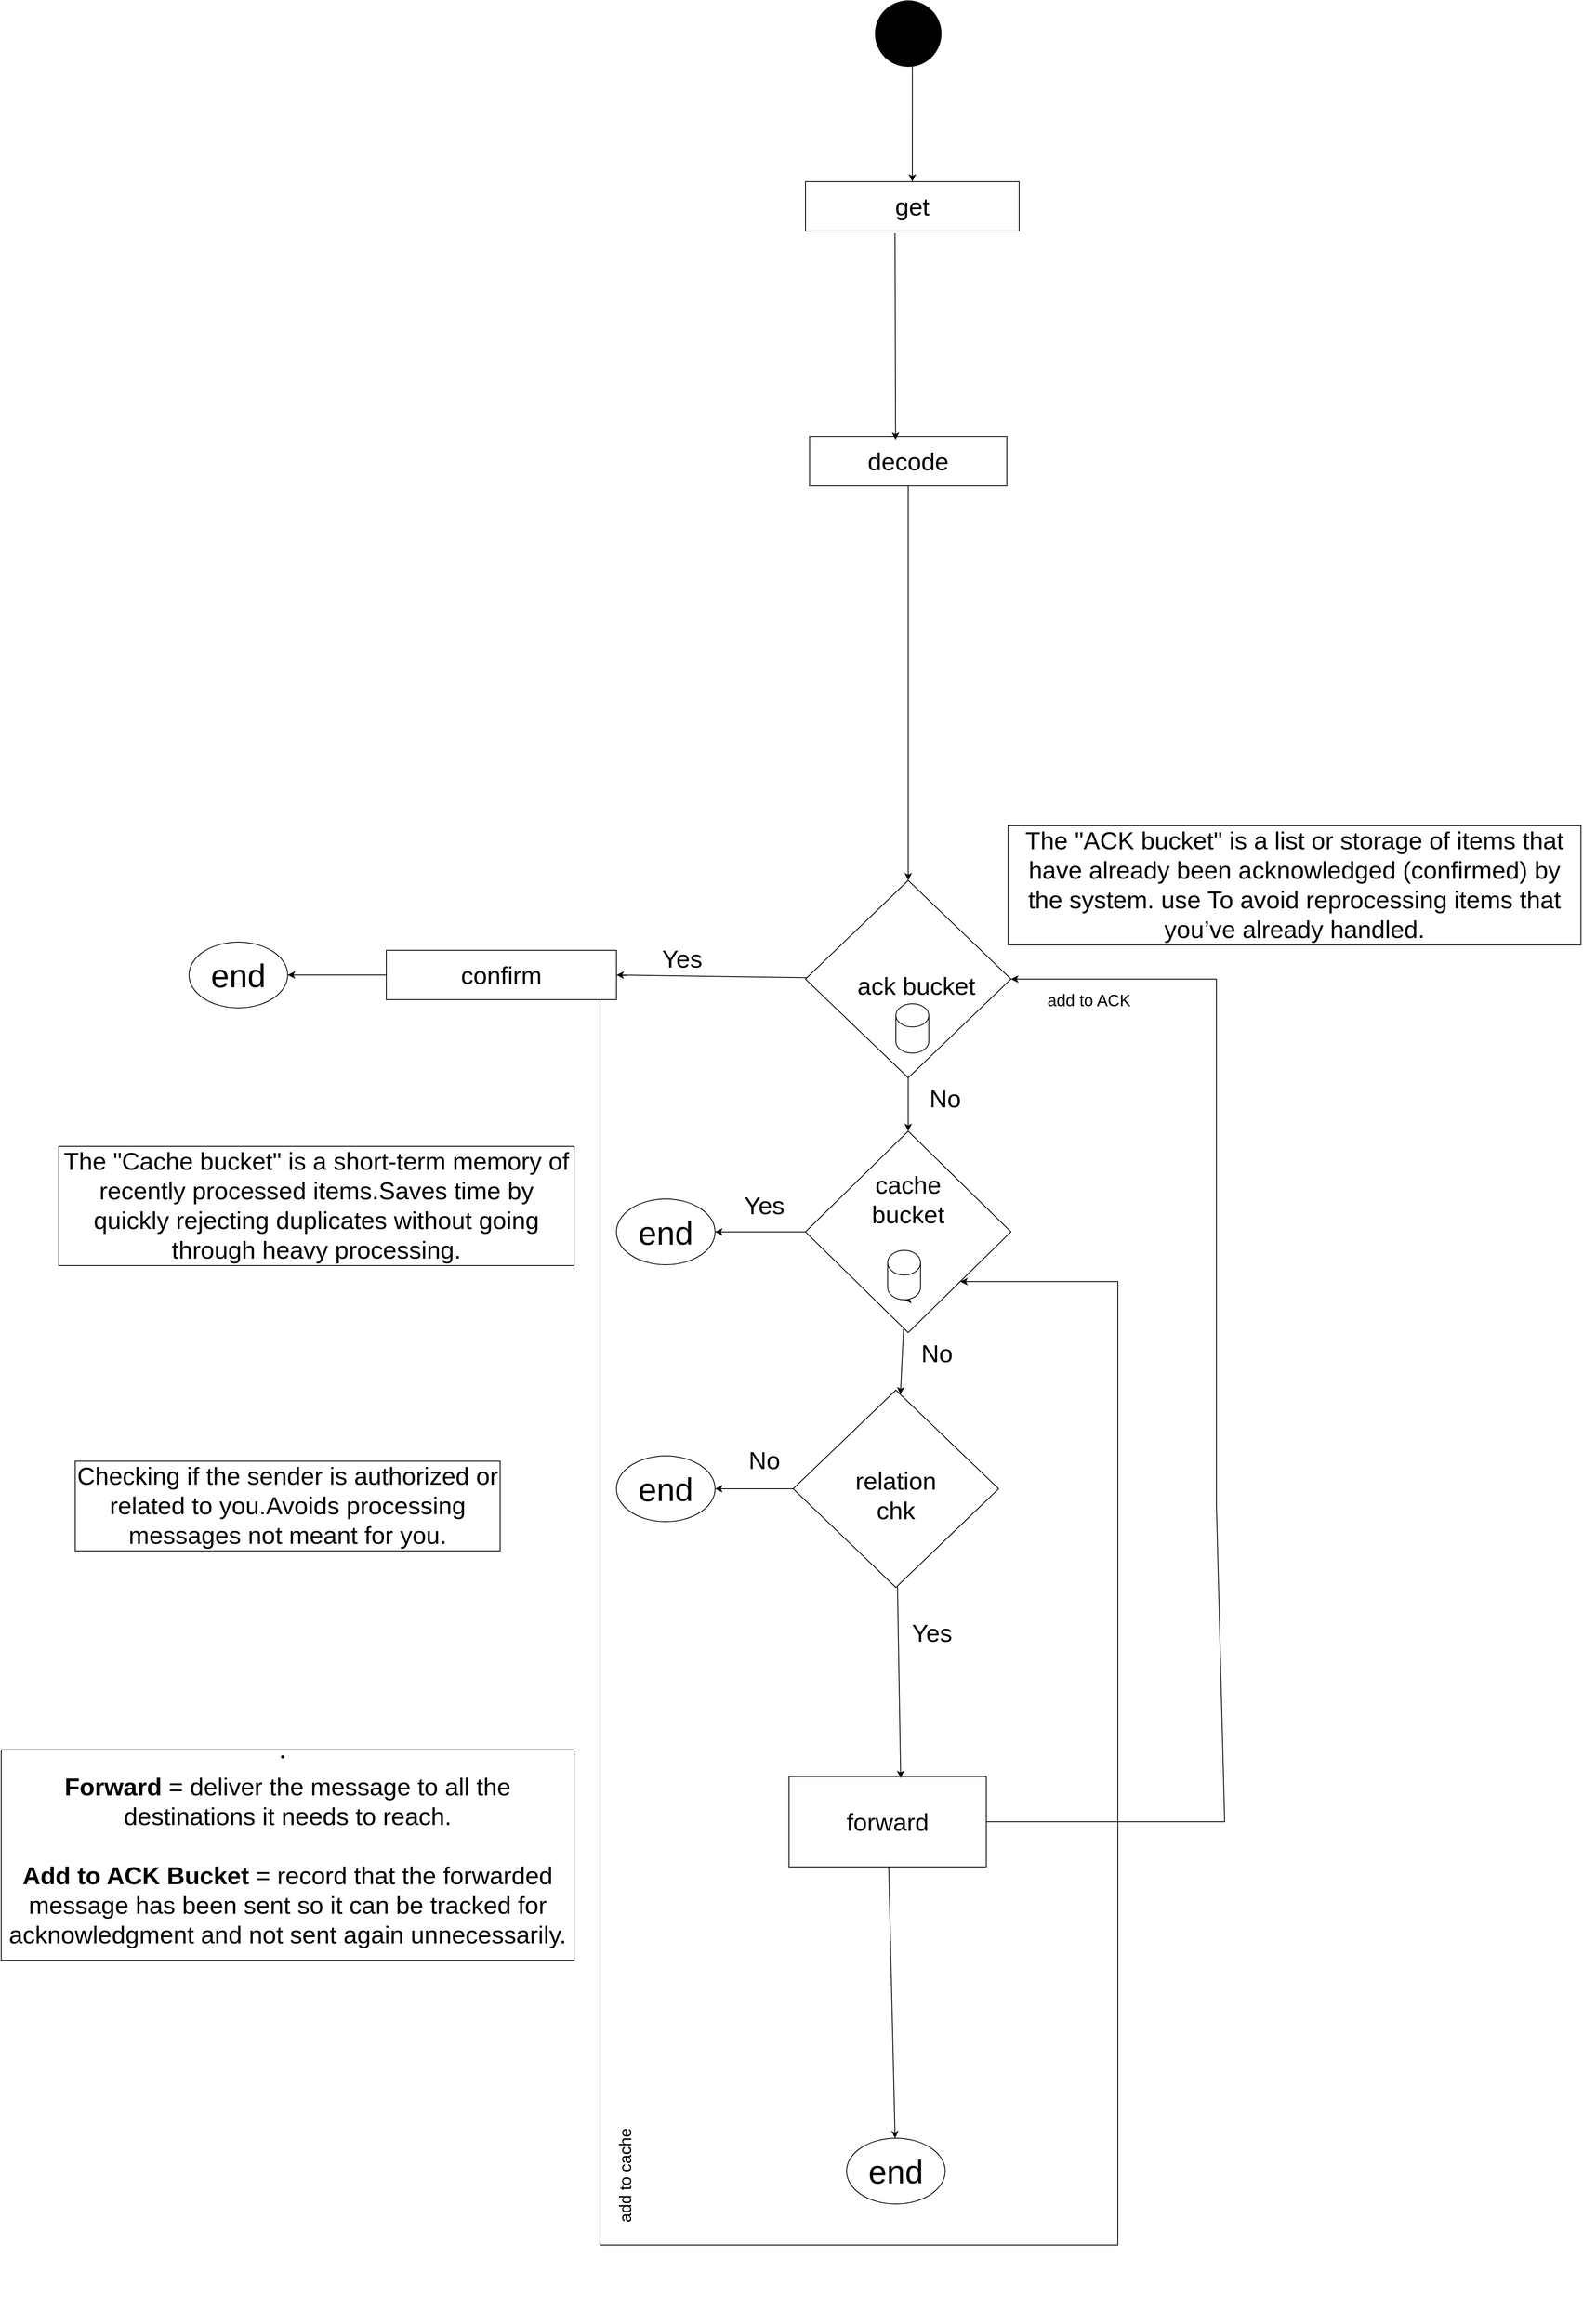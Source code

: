 <mxfile version="26.1.3">
  <diagram id="C5RBs43oDa-KdzZeNtuy" name="Page-1">
    <mxGraphModel dx="2442" dy="1946" grid="1" gridSize="10" guides="1" tooltips="1" connect="1" arrows="1" fold="1" page="1" pageScale="1" pageWidth="827" pageHeight="1169" math="0" shadow="0">
      <root>
        <mxCell id="WIyWlLk6GJQsqaUBKTNV-0" />
        <mxCell id="WIyWlLk6GJQsqaUBKTNV-1" parent="WIyWlLk6GJQsqaUBKTNV-0" />
        <mxCell id="deosc8CdUkbicf_GpzMJ-1" value="&lt;font style=&quot;font-size: 30px;&quot;&gt;decode&lt;/font&gt;" style="rounded=0;whiteSpace=wrap;html=1;" vertex="1" parent="WIyWlLk6GJQsqaUBKTNV-1">
          <mxGeometry x="235" y="-150" width="240" height="60" as="geometry" />
        </mxCell>
        <mxCell id="deosc8CdUkbicf_GpzMJ-2" value="&lt;font style=&quot;font-size: 30px;&quot;&gt;get&lt;/font&gt;" style="rounded=0;whiteSpace=wrap;html=1;" vertex="1" parent="WIyWlLk6GJQsqaUBKTNV-1">
          <mxGeometry x="230" y="-460" width="260" height="60" as="geometry" />
        </mxCell>
        <mxCell id="deosc8CdUkbicf_GpzMJ-43" value="" style="edgeStyle=orthogonalEdgeStyle;rounded=0;orthogonalLoop=1;jettySize=auto;html=1;" edge="1" parent="WIyWlLk6GJQsqaUBKTNV-1" source="deosc8CdUkbicf_GpzMJ-3" target="deosc8CdUkbicf_GpzMJ-41">
          <mxGeometry relative="1" as="geometry">
            <mxPoint x="250" y="1110" as="targetPoint" />
          </mxGeometry>
        </mxCell>
        <mxCell id="deosc8CdUkbicf_GpzMJ-3" value="" style="rhombus;whiteSpace=wrap;html=1;" vertex="1" parent="WIyWlLk6GJQsqaUBKTNV-1">
          <mxGeometry x="215" y="1010" width="250" height="240" as="geometry" />
        </mxCell>
        <mxCell id="deosc8CdUkbicf_GpzMJ-42" value="" style="edgeStyle=orthogonalEdgeStyle;rounded=0;orthogonalLoop=1;jettySize=auto;html=1;" edge="1" parent="WIyWlLk6GJQsqaUBKTNV-1" source="deosc8CdUkbicf_GpzMJ-4" target="deosc8CdUkbicf_GpzMJ-40">
          <mxGeometry relative="1" as="geometry" />
        </mxCell>
        <mxCell id="deosc8CdUkbicf_GpzMJ-4" value="" style="rhombus;whiteSpace=wrap;html=1;" vertex="1" parent="WIyWlLk6GJQsqaUBKTNV-1">
          <mxGeometry x="230" y="695" width="250" height="245" as="geometry" />
        </mxCell>
        <mxCell id="deosc8CdUkbicf_GpzMJ-5" value="" style="rhombus;whiteSpace=wrap;html=1;" vertex="1" parent="WIyWlLk6GJQsqaUBKTNV-1">
          <mxGeometry x="230" y="390" width="250" height="240" as="geometry" />
        </mxCell>
        <mxCell id="deosc8CdUkbicf_GpzMJ-9" value="&lt;font style=&quot;font-size: 30px;&quot;&gt;forward&lt;/font&gt;" style="rounded=0;whiteSpace=wrap;html=1;" vertex="1" parent="WIyWlLk6GJQsqaUBKTNV-1">
          <mxGeometry x="210" y="1480" width="240" height="110" as="geometry" />
        </mxCell>
        <mxCell id="deosc8CdUkbicf_GpzMJ-18" value="" style="endArrow=classic;html=1;rounded=0;entryX=0.5;entryY=0;entryDx=0;entryDy=0;exitX=0.563;exitY=0.625;exitDx=0;exitDy=0;exitPerimeter=0;" edge="1" parent="WIyWlLk6GJQsqaUBKTNV-1" source="deosc8CdUkbicf_GpzMJ-105" target="deosc8CdUkbicf_GpzMJ-2">
          <mxGeometry width="50" height="50" relative="1" as="geometry">
            <mxPoint x="360" as="sourcePoint" />
            <mxPoint x="320" y="120" as="targetPoint" />
          </mxGeometry>
        </mxCell>
        <mxCell id="deosc8CdUkbicf_GpzMJ-19" value="" style="endArrow=classic;html=1;rounded=0;exitX=0.419;exitY=1.044;exitDx=0;exitDy=0;exitPerimeter=0;entryX=0.436;entryY=0.067;entryDx=0;entryDy=0;entryPerimeter=0;" edge="1" parent="WIyWlLk6GJQsqaUBKTNV-1" source="deosc8CdUkbicf_GpzMJ-2" target="deosc8CdUkbicf_GpzMJ-1">
          <mxGeometry width="50" height="50" relative="1" as="geometry">
            <mxPoint x="290" y="380" as="sourcePoint" />
            <mxPoint x="340" y="330" as="targetPoint" />
          </mxGeometry>
        </mxCell>
        <mxCell id="deosc8CdUkbicf_GpzMJ-22" value="" style="endArrow=classic;html=1;rounded=0;entryX=0.5;entryY=0;entryDx=0;entryDy=0;" edge="1" parent="WIyWlLk6GJQsqaUBKTNV-1" source="deosc8CdUkbicf_GpzMJ-5" target="deosc8CdUkbicf_GpzMJ-4">
          <mxGeometry width="50" height="50" relative="1" as="geometry">
            <mxPoint x="340" y="860" as="sourcePoint" />
            <mxPoint x="350" y="820" as="targetPoint" />
          </mxGeometry>
        </mxCell>
        <mxCell id="deosc8CdUkbicf_GpzMJ-23" value="" style="endArrow=classic;html=1;rounded=0;" edge="1" parent="WIyWlLk6GJQsqaUBKTNV-1" source="deosc8CdUkbicf_GpzMJ-4" target="deosc8CdUkbicf_GpzMJ-3">
          <mxGeometry width="50" height="50" relative="1" as="geometry">
            <mxPoint x="300" y="1040" as="sourcePoint" />
            <mxPoint x="350" y="990" as="targetPoint" />
          </mxGeometry>
        </mxCell>
        <mxCell id="deosc8CdUkbicf_GpzMJ-26" value="" style="endArrow=classic;html=1;rounded=0;" edge="1" parent="WIyWlLk6GJQsqaUBKTNV-1" source="deosc8CdUkbicf_GpzMJ-9" target="deosc8CdUkbicf_GpzMJ-14">
          <mxGeometry width="50" height="50" relative="1" as="geometry">
            <mxPoint x="340" y="1800" as="sourcePoint" />
            <mxPoint x="350" y="1410" as="targetPoint" />
          </mxGeometry>
        </mxCell>
        <mxCell id="deosc8CdUkbicf_GpzMJ-28" value="&lt;font style=&quot;font-size: 30px;&quot;&gt;ack bucket&lt;/font&gt;&lt;div&gt;&lt;font style=&quot;font-size: 20px;&quot;&gt;&lt;br&gt;&lt;/font&gt;&lt;/div&gt;" style="text;html=1;align=center;verticalAlign=middle;whiteSpace=wrap;rounded=0;" vertex="1" parent="WIyWlLk6GJQsqaUBKTNV-1">
          <mxGeometry x="290" y="485" width="150" height="90" as="geometry" />
        </mxCell>
        <mxCell id="deosc8CdUkbicf_GpzMJ-30" value="" style="shape=cylinder3;whiteSpace=wrap;html=1;boundedLbl=1;backgroundOutline=1;size=14.143;" vertex="1" parent="WIyWlLk6GJQsqaUBKTNV-1">
          <mxGeometry x="340" y="540" width="40" height="60" as="geometry" />
        </mxCell>
        <mxCell id="deosc8CdUkbicf_GpzMJ-31" value="&lt;font style=&quot;font-size: 30px;&quot;&gt;cache bucket&lt;/font&gt;&lt;div&gt;&lt;font style=&quot;font-size: 20px;&quot;&gt;&lt;br&gt;&lt;/font&gt;&lt;/div&gt;" style="text;html=1;align=center;verticalAlign=middle;whiteSpace=wrap;rounded=0;" vertex="1" parent="WIyWlLk6GJQsqaUBKTNV-1">
          <mxGeometry x="280" y="700" width="150" height="180" as="geometry" />
        </mxCell>
        <mxCell id="deosc8CdUkbicf_GpzMJ-32" value="&lt;font style=&quot;font-size: 30px;&quot;&gt;relation chk&lt;/font&gt;" style="text;html=1;align=center;verticalAlign=middle;whiteSpace=wrap;rounded=0;" vertex="1" parent="WIyWlLk6GJQsqaUBKTNV-1">
          <mxGeometry x="285" y="1100" width="110" height="75" as="geometry" />
        </mxCell>
        <mxCell id="deosc8CdUkbicf_GpzMJ-40" value="&lt;font style=&quot;font-size: 40px;&quot;&gt;end&lt;/font&gt;" style="ellipse;whiteSpace=wrap;html=1;" vertex="1" parent="WIyWlLk6GJQsqaUBKTNV-1">
          <mxGeometry y="777.5" width="120" height="80" as="geometry" />
        </mxCell>
        <mxCell id="deosc8CdUkbicf_GpzMJ-41" value="&lt;font style=&quot;font-size: 40px;&quot;&gt;end&lt;/font&gt;" style="ellipse;whiteSpace=wrap;html=1;" vertex="1" parent="WIyWlLk6GJQsqaUBKTNV-1">
          <mxGeometry y="1090" width="120" height="80" as="geometry" />
        </mxCell>
        <mxCell id="deosc8CdUkbicf_GpzMJ-47" value="" style="edgeStyle=orthogonalEdgeStyle;rounded=0;orthogonalLoop=1;jettySize=auto;html=1;" edge="1" parent="WIyWlLk6GJQsqaUBKTNV-1" source="deosc8CdUkbicf_GpzMJ-44" target="deosc8CdUkbicf_GpzMJ-46">
          <mxGeometry relative="1" as="geometry" />
        </mxCell>
        <mxCell id="deosc8CdUkbicf_GpzMJ-48" style="edgeStyle=orthogonalEdgeStyle;rounded=0;orthogonalLoop=1;jettySize=auto;html=1;" edge="1" parent="WIyWlLk6GJQsqaUBKTNV-1" source="deosc8CdUkbicf_GpzMJ-44" target="deosc8CdUkbicf_GpzMJ-4">
          <mxGeometry relative="1" as="geometry">
            <mxPoint x="509.98" y="550" as="targetPoint" />
            <mxPoint x="140.004" y="490" as="sourcePoint" />
            <Array as="points">
              <mxPoint x="-20" y="520" />
              <mxPoint x="-20" y="2050" />
              <mxPoint x="610" y="2050" />
              <mxPoint x="610" y="878" />
            </Array>
          </mxGeometry>
        </mxCell>
        <mxCell id="deosc8CdUkbicf_GpzMJ-44" value="&lt;font style=&quot;font-size: 30px;&quot;&gt;confirm&lt;/font&gt;" style="whiteSpace=wrap;html=1;" vertex="1" parent="WIyWlLk6GJQsqaUBKTNV-1">
          <mxGeometry x="-280" y="475" width="280" height="60" as="geometry" />
        </mxCell>
        <mxCell id="deosc8CdUkbicf_GpzMJ-46" value="&lt;font style=&quot;font-size: 40px;&quot;&gt;end&lt;/font&gt;" style="ellipse;whiteSpace=wrap;html=1;" vertex="1" parent="WIyWlLk6GJQsqaUBKTNV-1">
          <mxGeometry x="-520" y="465" width="120" height="80" as="geometry" />
        </mxCell>
        <mxCell id="deosc8CdUkbicf_GpzMJ-54" value="&lt;font style=&quot;font-size: 20px;&quot;&gt;add to cache&lt;/font&gt;" style="text;html=1;align=center;verticalAlign=middle;whiteSpace=wrap;rounded=0;rotation=270;" vertex="1" parent="WIyWlLk6GJQsqaUBKTNV-1">
          <mxGeometry x="-170" y="1950" width="360" height="30" as="geometry" />
        </mxCell>
        <mxCell id="deosc8CdUkbicf_GpzMJ-14" value="&lt;font style=&quot;font-size: 40px;&quot;&gt;end&lt;/font&gt;" style="ellipse;whiteSpace=wrap;html=1;" vertex="1" parent="WIyWlLk6GJQsqaUBKTNV-1">
          <mxGeometry x="280" y="1920" width="120" height="80" as="geometry" />
        </mxCell>
        <mxCell id="deosc8CdUkbicf_GpzMJ-77" value="" style="endArrow=classic;html=1;rounded=0;entryX=1;entryY=0.5;entryDx=0;entryDy=0;" edge="1" parent="WIyWlLk6GJQsqaUBKTNV-1" source="deosc8CdUkbicf_GpzMJ-5" target="deosc8CdUkbicf_GpzMJ-44">
          <mxGeometry width="50" height="50" relative="1" as="geometry">
            <mxPoint x="220" y="620" as="sourcePoint" />
            <mxPoint x="270" y="570" as="targetPoint" />
          </mxGeometry>
        </mxCell>
        <mxCell id="deosc8CdUkbicf_GpzMJ-87" value="The &quot;Cache bucket&quot; is a short-term memory of recently processed items.Saves time by &lt;span data-end=&quot;1813&quot; data-start=&quot;1781&quot;&gt;quickly rejecting duplicates&lt;/span&gt; without going through heavy processing." style="text;html=1;align=center;verticalAlign=middle;whiteSpace=wrap;rounded=0;fontSize=30;labelBorderColor=default;" vertex="1" parent="WIyWlLk6GJQsqaUBKTNV-1">
          <mxGeometry x="-680" y="690" width="630" height="190" as="geometry" />
        </mxCell>
        <mxCell id="deosc8CdUkbicf_GpzMJ-89" value="&lt;font style=&quot;font-size: 30px;&quot;&gt;Checking if the sender is authorized or related to you.Avoids processing messages &lt;span style=&quot;&quot; data-end=&quot;2516&quot; data-start=&quot;2495&quot;&gt;&lt;font style=&quot;&quot;&gt;not meant &lt;/font&gt;&lt;/span&gt;&lt;span style=&quot;&quot; data-end=&quot;2516&quot; data-start=&quot;2495&quot;&gt;for you&lt;/span&gt;.&lt;/font&gt;" style="text;html=1;align=center;verticalAlign=middle;whiteSpace=wrap;rounded=0;labelBorderColor=default;" vertex="1" parent="WIyWlLk6GJQsqaUBKTNV-1">
          <mxGeometry x="-660" y="1070" width="520" height="160" as="geometry" />
        </mxCell>
        <mxCell id="deosc8CdUkbicf_GpzMJ-91" value="&lt;font style=&quot;font-size: 30px;&quot;&gt;The &quot;ACK bucket&quot; is a list or storage of items that have already been &lt;span style=&quot;&quot; data-end=&quot;999&quot; data-start=&quot;983&quot;&gt;acknowledged&lt;/span&gt; (confirmed) by the system. use To &lt;span style=&quot;&quot; data-end=&quot;1181&quot; data-start=&quot;1159&quot;&gt;avoid reprocessing&lt;/span&gt; items that you’ve already handled.&lt;/font&gt;" style="text;html=1;align=center;verticalAlign=middle;whiteSpace=wrap;rounded=0;labelBorderColor=default;" vertex="1" parent="WIyWlLk6GJQsqaUBKTNV-1">
          <mxGeometry x="475" y="120" width="700" height="550" as="geometry" />
        </mxCell>
        <mxCell id="deosc8CdUkbicf_GpzMJ-92" value="&lt;font style=&quot;font-size: 30px;&quot;&gt;No&lt;/font&gt;" style="text;html=1;align=center;verticalAlign=middle;whiteSpace=wrap;rounded=0;" vertex="1" parent="WIyWlLk6GJQsqaUBKTNV-1">
          <mxGeometry x="370" y="640" width="60" height="30" as="geometry" />
        </mxCell>
        <mxCell id="deosc8CdUkbicf_GpzMJ-95" value="&lt;font style=&quot;font-size: 30px;&quot;&gt;Yes&lt;/font&gt;" style="text;html=1;align=center;verticalAlign=middle;whiteSpace=wrap;rounded=0;" vertex="1" parent="WIyWlLk6GJQsqaUBKTNV-1">
          <mxGeometry x="50" y="470" width="60" height="30" as="geometry" />
        </mxCell>
        <mxCell id="deosc8CdUkbicf_GpzMJ-105" value="" style="ellipse;whiteSpace=wrap;html=1;aspect=fixed;labelBackgroundColor=#000000;fillColor=#000000;" vertex="1" parent="WIyWlLk6GJQsqaUBKTNV-1">
          <mxGeometry x="315" y="-680" width="80" height="80" as="geometry" />
        </mxCell>
        <mxCell id="deosc8CdUkbicf_GpzMJ-108" value="" style="edgeStyle=orthogonalEdgeStyle;rounded=0;orthogonalLoop=1;jettySize=auto;html=1;exitX=0.5;exitY=1;exitDx=0;exitDy=0;" edge="1" parent="WIyWlLk6GJQsqaUBKTNV-1" source="deosc8CdUkbicf_GpzMJ-31" target="deosc8CdUkbicf_GpzMJ-29">
          <mxGeometry relative="1" as="geometry">
            <mxPoint x="355" y="880" as="sourcePoint" />
            <mxPoint x="355" y="880" as="targetPoint" />
          </mxGeometry>
        </mxCell>
        <mxCell id="deosc8CdUkbicf_GpzMJ-29" value="" style="shape=cylinder3;whiteSpace=wrap;html=1;boundedLbl=1;backgroundOutline=1;size=15;" vertex="1" parent="WIyWlLk6GJQsqaUBKTNV-1">
          <mxGeometry x="330" y="840" width="40" height="60" as="geometry" />
        </mxCell>
        <mxCell id="deosc8CdUkbicf_GpzMJ-112" value="&lt;font style=&quot;font-size: 30px;&quot;&gt;Yes&lt;/font&gt;" style="text;html=1;align=center;verticalAlign=middle;whiteSpace=wrap;rounded=0;" vertex="1" parent="WIyWlLk6GJQsqaUBKTNV-1">
          <mxGeometry x="150" y="770" width="60" height="30" as="geometry" />
        </mxCell>
        <mxCell id="deosc8CdUkbicf_GpzMJ-113" value="&lt;font style=&quot;font-size: 30px;&quot;&gt;No&lt;/font&gt;" style="text;html=1;align=center;verticalAlign=middle;whiteSpace=wrap;rounded=0;" vertex="1" parent="WIyWlLk6GJQsqaUBKTNV-1">
          <mxGeometry x="360" y="950" width="60" height="30" as="geometry" />
        </mxCell>
        <mxCell id="deosc8CdUkbicf_GpzMJ-114" value="&lt;font style=&quot;font-size: 30px;&quot;&gt;Yes&lt;/font&gt;" style="text;html=1;align=center;verticalAlign=middle;whiteSpace=wrap;rounded=0;" vertex="1" parent="WIyWlLk6GJQsqaUBKTNV-1">
          <mxGeometry x="354" y="1290" width="60" height="30" as="geometry" />
        </mxCell>
        <mxCell id="deosc8CdUkbicf_GpzMJ-115" value="&lt;font style=&quot;font-size: 30px;&quot;&gt;No&lt;/font&gt;" style="text;html=1;align=center;verticalAlign=middle;whiteSpace=wrap;rounded=0;" vertex="1" parent="WIyWlLk6GJQsqaUBKTNV-1">
          <mxGeometry x="150" y="1080" width="60" height="30" as="geometry" />
        </mxCell>
        <mxCell id="deosc8CdUkbicf_GpzMJ-118" value="&lt;li data-end=&quot;1819&quot; data-start=&quot;1739&quot;&gt;&lt;p data-end=&quot;1819&quot; data-start=&quot;1741&quot;&gt;&lt;font style=&quot;font-size: 30px;&quot;&gt;&lt;strong style=&quot;&quot; data-end=&quot;44&quot; data-start=&quot;33&quot;&gt;Forward&lt;/strong&gt; = deliver the message to all the destinations it needs to reach.&lt;br data-is-only-node=&quot;&quot; data-end=&quot;112&quot; data-start=&quot;109&quot;&gt;&lt;br/&gt;&lt;strong style=&quot;&quot; data-end=&quot;133&quot; data-start=&quot;112&quot;&gt;Add to ACK Bucket&lt;/strong&gt; = record that the forwarded message has been sent so it can be tracked for acknowledgment and not sent again unnecessarily.&lt;/font&gt;&lt;/p&gt;&lt;/li&gt;" style="text;html=1;align=center;verticalAlign=middle;whiteSpace=wrap;rounded=0;labelBorderColor=default;" vertex="1" parent="WIyWlLk6GJQsqaUBKTNV-1">
          <mxGeometry x="-750" y="1400" width="700" height="350" as="geometry" />
        </mxCell>
        <mxCell id="deosc8CdUkbicf_GpzMJ-125" value="" style="endArrow=classic;html=1;rounded=0;" edge="1" parent="WIyWlLk6GJQsqaUBKTNV-1" source="deosc8CdUkbicf_GpzMJ-1" target="deosc8CdUkbicf_GpzMJ-5">
          <mxGeometry width="50" height="50" relative="1" as="geometry">
            <mxPoint x="355" y="140" as="sourcePoint" />
            <mxPoint x="550" y="150" as="targetPoint" />
          </mxGeometry>
        </mxCell>
        <mxCell id="deosc8CdUkbicf_GpzMJ-134" value="" style="endArrow=classic;html=1;rounded=0;entryX=0.566;entryY=0.018;entryDx=0;entryDy=0;entryPerimeter=0;" edge="1" parent="WIyWlLk6GJQsqaUBKTNV-1" source="deosc8CdUkbicf_GpzMJ-3" target="deosc8CdUkbicf_GpzMJ-9">
          <mxGeometry width="50" height="50" relative="1" as="geometry">
            <mxPoint x="350.238" y="1520" as="sourcePoint" />
            <mxPoint x="430" y="1610" as="targetPoint" />
          </mxGeometry>
        </mxCell>
        <mxCell id="deosc8CdUkbicf_GpzMJ-142" value="" style="endArrow=classic;html=1;rounded=0;" edge="1" parent="WIyWlLk6GJQsqaUBKTNV-1" source="deosc8CdUkbicf_GpzMJ-9" target="deosc8CdUkbicf_GpzMJ-5">
          <mxGeometry width="50" height="50" relative="1" as="geometry">
            <mxPoint x="450" y="1535" as="sourcePoint" />
            <mxPoint x="480" y="510" as="targetPoint" />
            <Array as="points">
              <mxPoint x="740" y="1535" />
              <mxPoint x="730" y="1150" />
              <mxPoint x="730" y="510" />
            </Array>
          </mxGeometry>
        </mxCell>
        <mxCell id="deosc8CdUkbicf_GpzMJ-65" value="&lt;font style=&quot;font-size: 20px;&quot;&gt;add to ACK&lt;/font&gt;" style="text;html=1;align=center;verticalAlign=middle;whiteSpace=wrap;rounded=0;rotation=0;" vertex="1" parent="WIyWlLk6GJQsqaUBKTNV-1">
          <mxGeometry x="395" y="520" width="360" height="30" as="geometry" />
        </mxCell>
      </root>
    </mxGraphModel>
  </diagram>
</mxfile>
